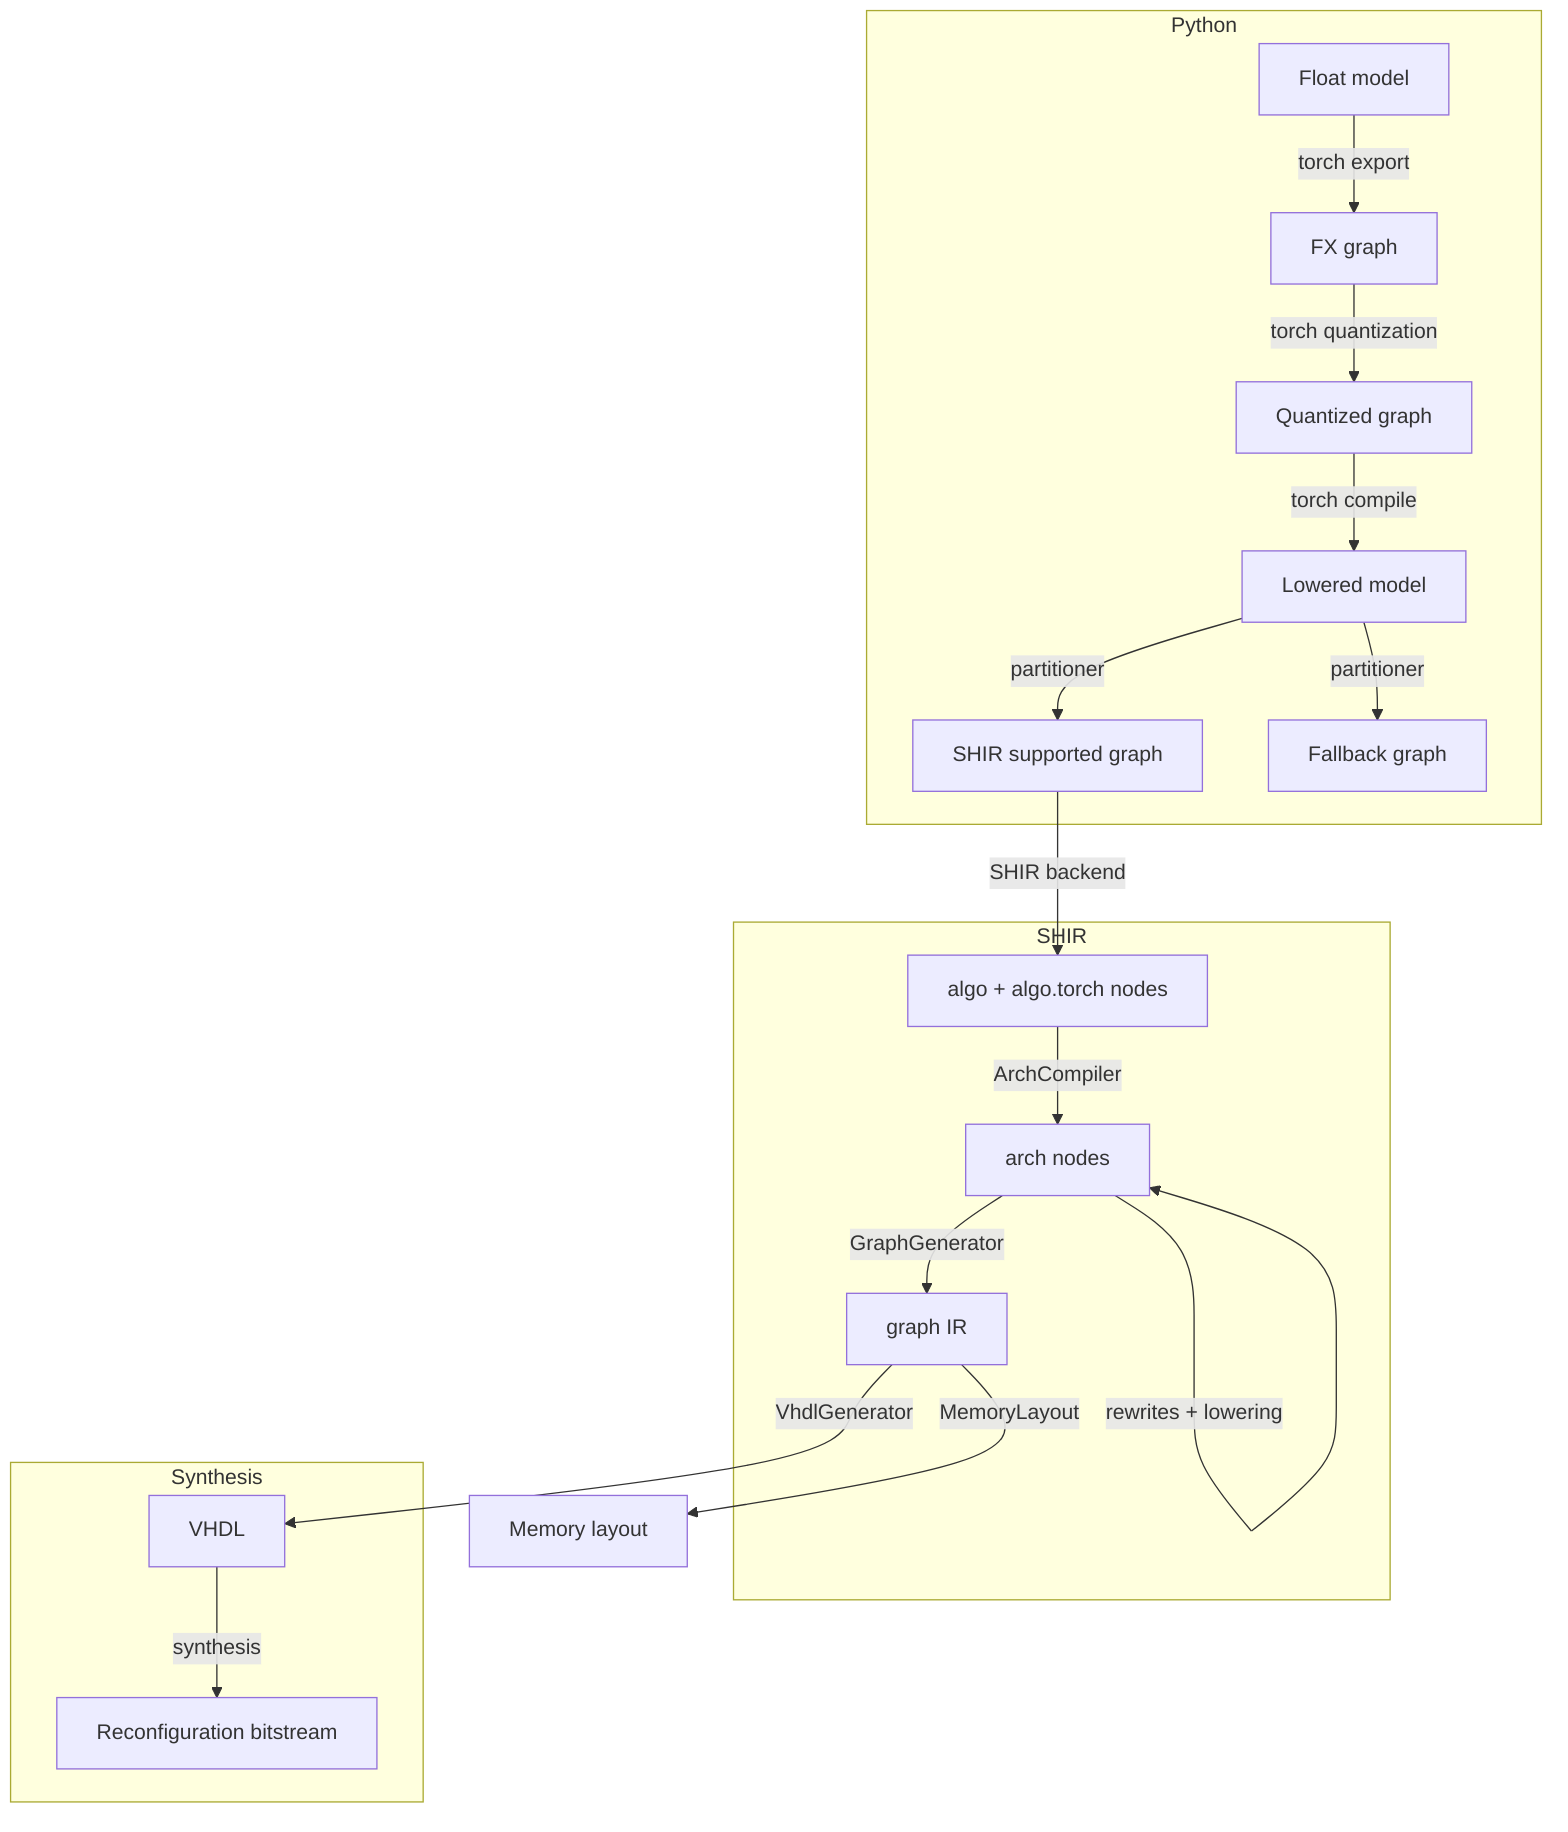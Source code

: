 flowchart
    subgraph Python
        py_float_model[Float model]

        fx_float_model[FX graph]
        fx_quantized_model[Quantized graph]

        %% Note: fx_lowered_model wraps over (but is not) a fx graph.
        fx_lowered_model[Lowered model]
        fx_supported_subgraph[SHIR supported graph]
        fx_remainder_subgraph[Fallback graph]
    end
    subgraph SHIR
        shir_algo_expr[algo + algo.torch nodes]
        shir_arch_expr[arch nodes]
        shir_graph_ir[graph IR]
    end
    subgraph Synthesis
        vhdl[VHDL]
        gbs[Reconfiguration bitstream]
    end
    mem_layout[Memory layout]

    py_float_model -->|torch export| fx_float_model
    fx_float_model -->|torch quantization| fx_quantized_model
    fx_quantized_model -->|torch compile| fx_lowered_model
    fx_lowered_model -->|partitioner| fx_supported_subgraph
    fx_lowered_model -->|partitioner| fx_remainder_subgraph
    fx_supported_subgraph -->|SHIR backend| shir_algo_expr
    shir_algo_expr -->|ArchCompiler| shir_arch_expr
    shir_arch_expr -->|rewrites + lowering| shir_arch_expr
    shir_arch_expr -->|GraphGenerator| shir_graph_ir
    shir_graph_ir -->|VhdlGenerator| vhdl
    shir_graph_ir -->|MemoryLayout| mem_layout
    vhdl -->|synthesis| gbs